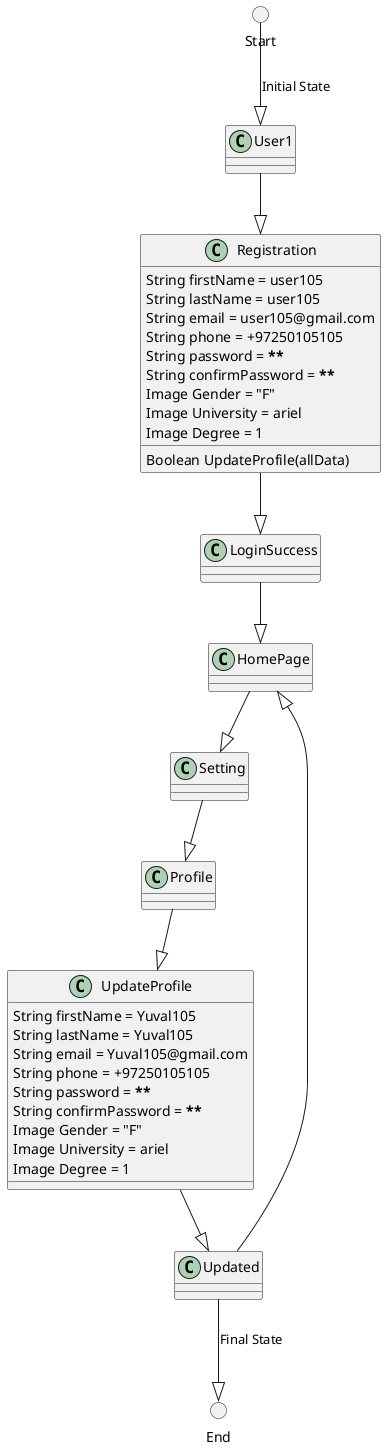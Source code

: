 	
@startuml
circle          Start
circle          End

Start --|> User1 : Initial State
User1 --|> Registration
Registration --|> LoginSuccess
class Registration {
  String firstName = user105
  String lastName = user105
  String email = user105@gmail.com
  String phone = +97250105105
  String password = **********
  String confirmPassword = **********
  Image Gender = "F"
  Image University = ariel
  Image Degree = 1

  Boolean UpdateProfile(allData)
}
LoginSuccess --|> HomePage
HomePage --|> Setting
Setting --|> Profile
Profile --|> UpdateProfile
class UpdateProfile {
  String firstName = Yuval105
  String lastName = Yuval105
  String email = Yuval105@gmail.com
  String phone = +97250105105
  String password = **********
  String confirmPassword = **********
  Image Gender = "F"
  Image University = ariel
  Image Degree = 1

}
UpdateProfile --|> Updated
Updated --|> End : Final State
Updated --|> HomePage

@enduml